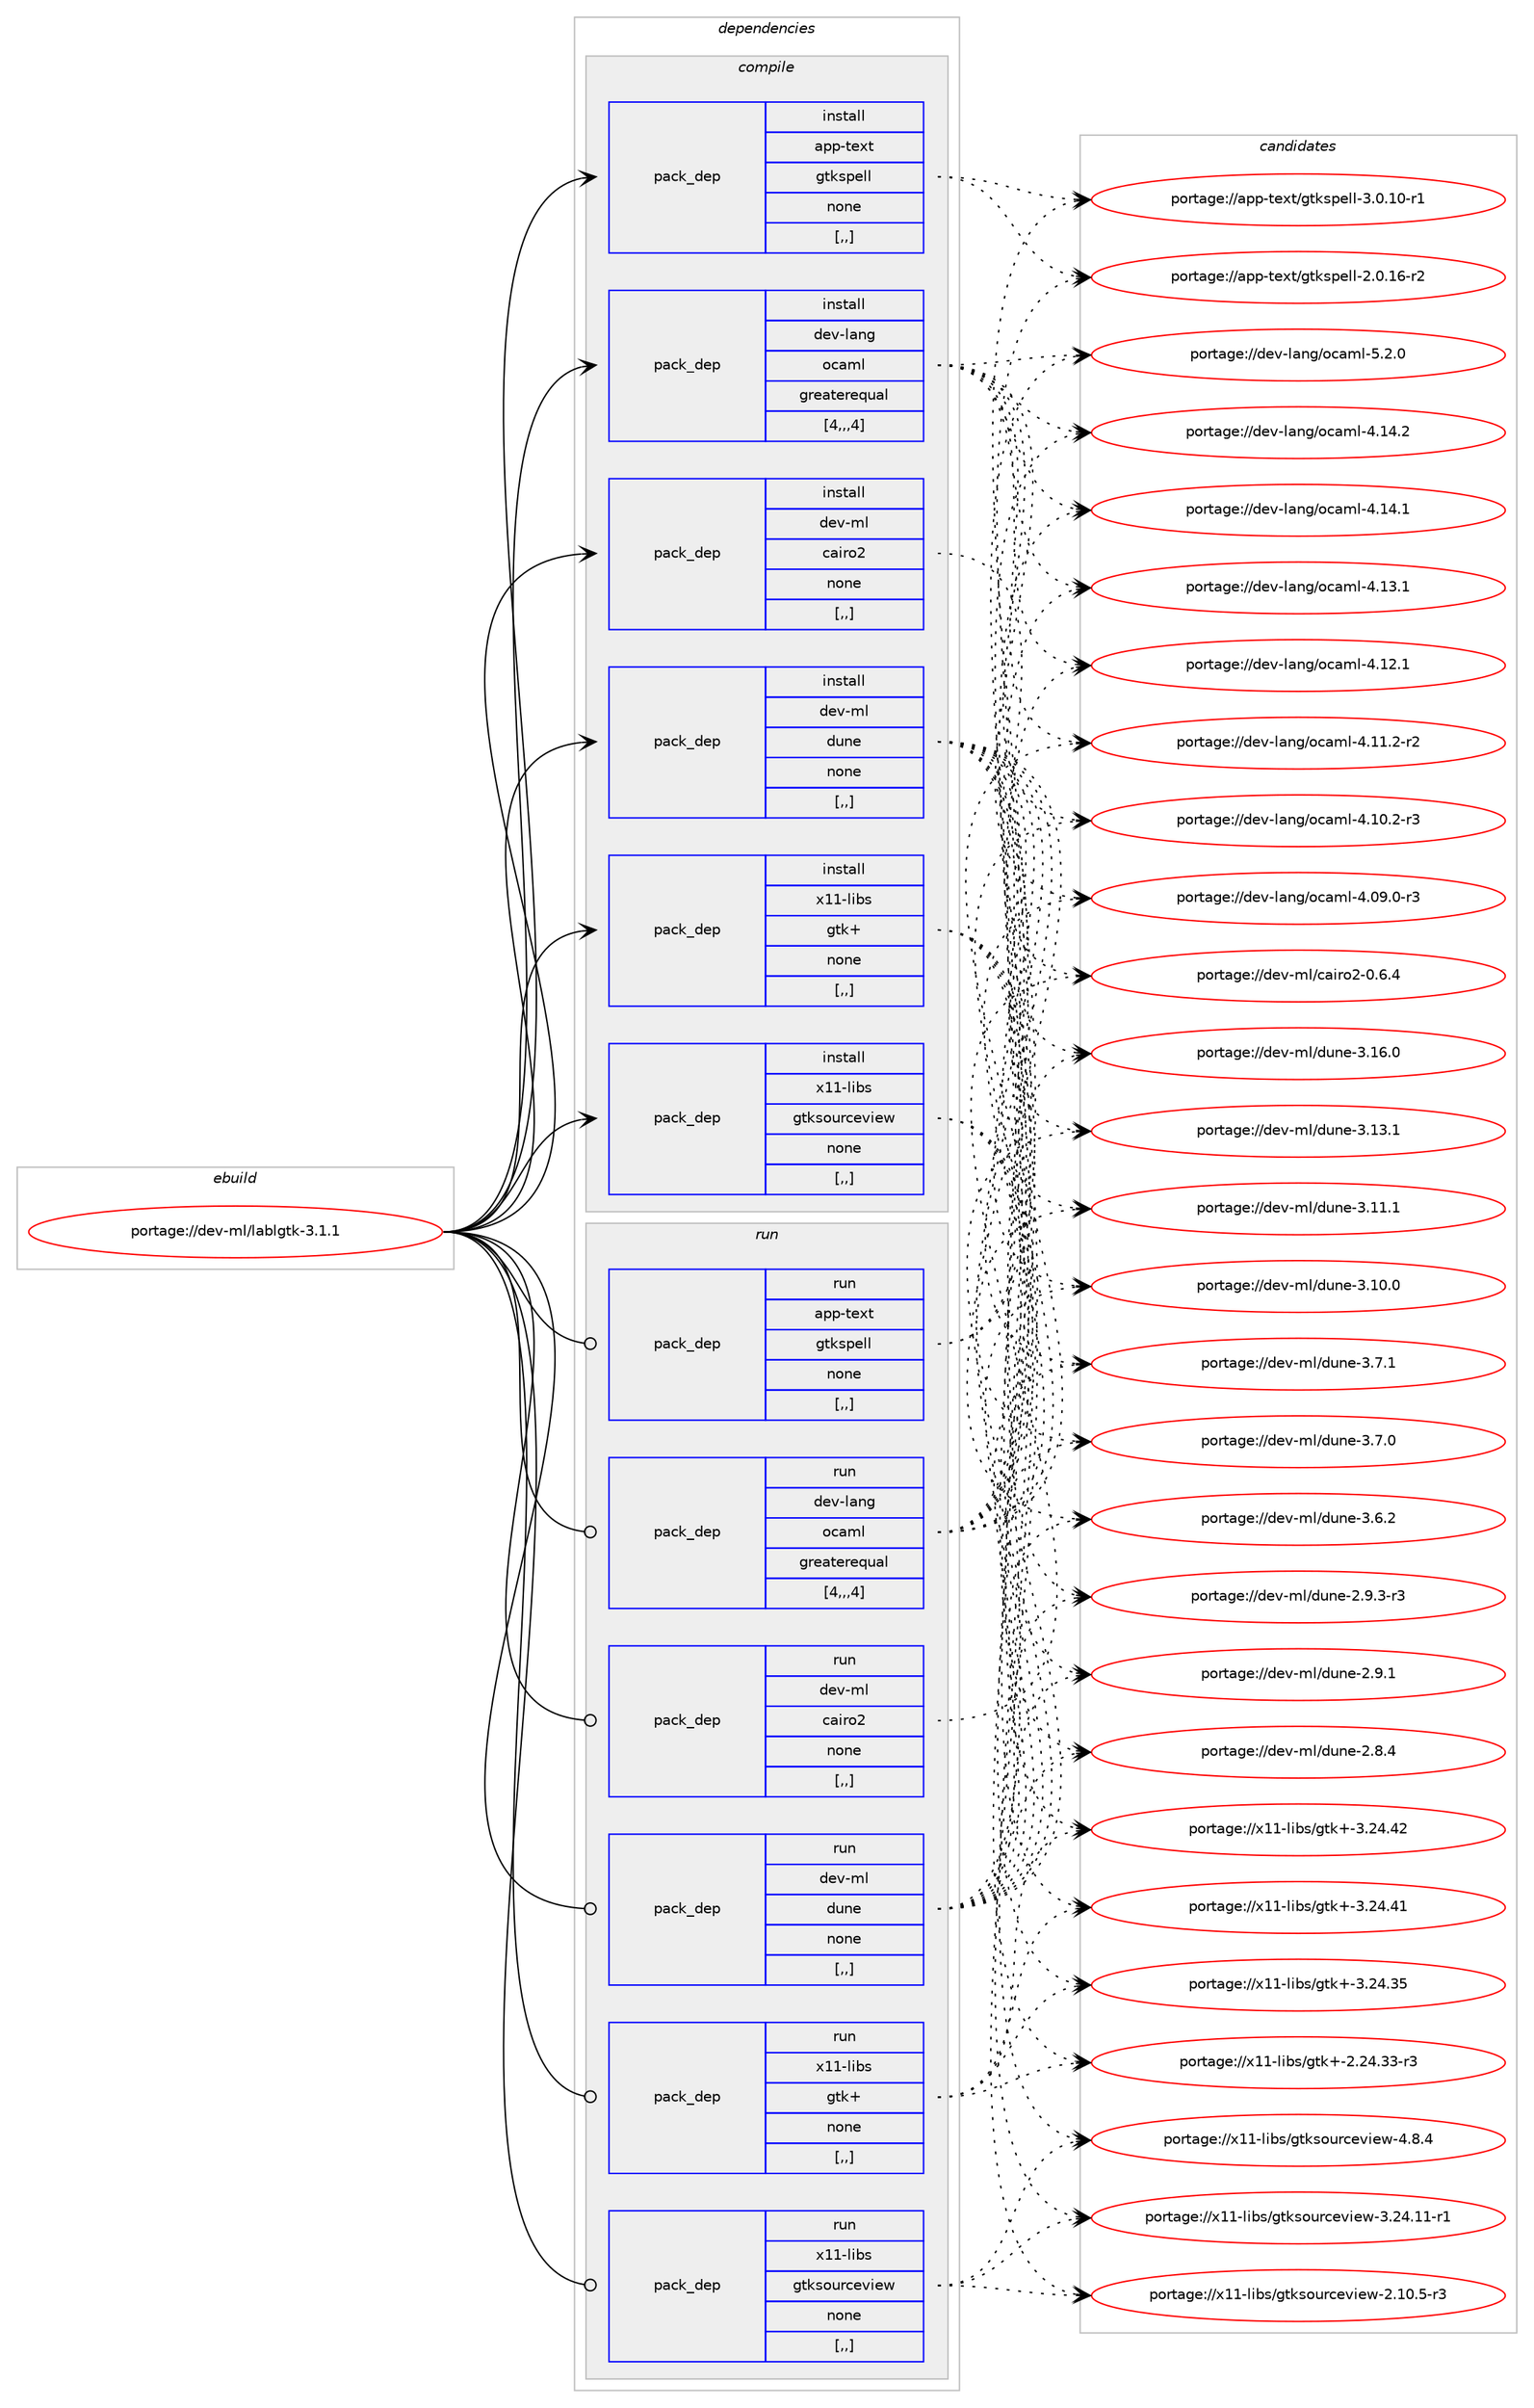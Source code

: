 digraph prolog {

# *************
# Graph options
# *************

newrank=true;
concentrate=true;
compound=true;
graph [rankdir=LR,fontname=Helvetica,fontsize=10,ranksep=1.5];#, ranksep=2.5, nodesep=0.2];
edge  [arrowhead=vee];
node  [fontname=Helvetica,fontsize=10];

# **********
# The ebuild
# **********

subgraph cluster_leftcol {
color=gray;
label=<<i>ebuild</i>>;
id [label="portage://dev-ml/lablgtk-3.1.1", color=red, width=4, href="../dev-ml/lablgtk-3.1.1.svg"];
}

# ****************
# The dependencies
# ****************

subgraph cluster_midcol {
color=gray;
label=<<i>dependencies</i>>;
subgraph cluster_compile {
fillcolor="#eeeeee";
style=filled;
label=<<i>compile</i>>;
subgraph pack89307 {
dependency119847 [label=<<TABLE BORDER="0" CELLBORDER="1" CELLSPACING="0" CELLPADDING="4" WIDTH="220"><TR><TD ROWSPAN="6" CELLPADDING="30">pack_dep</TD></TR><TR><TD WIDTH="110">install</TD></TR><TR><TD>app-text</TD></TR><TR><TD>gtkspell</TD></TR><TR><TD>none</TD></TR><TR><TD>[,,]</TD></TR></TABLE>>, shape=none, color=blue];
}
id:e -> dependency119847:w [weight=20,style="solid",arrowhead="vee"];
subgraph pack89308 {
dependency119848 [label=<<TABLE BORDER="0" CELLBORDER="1" CELLSPACING="0" CELLPADDING="4" WIDTH="220"><TR><TD ROWSPAN="6" CELLPADDING="30">pack_dep</TD></TR><TR><TD WIDTH="110">install</TD></TR><TR><TD>dev-lang</TD></TR><TR><TD>ocaml</TD></TR><TR><TD>greaterequal</TD></TR><TR><TD>[4,,,4]</TD></TR></TABLE>>, shape=none, color=blue];
}
id:e -> dependency119848:w [weight=20,style="solid",arrowhead="vee"];
subgraph pack89309 {
dependency119849 [label=<<TABLE BORDER="0" CELLBORDER="1" CELLSPACING="0" CELLPADDING="4" WIDTH="220"><TR><TD ROWSPAN="6" CELLPADDING="30">pack_dep</TD></TR><TR><TD WIDTH="110">install</TD></TR><TR><TD>dev-ml</TD></TR><TR><TD>cairo2</TD></TR><TR><TD>none</TD></TR><TR><TD>[,,]</TD></TR></TABLE>>, shape=none, color=blue];
}
id:e -> dependency119849:w [weight=20,style="solid",arrowhead="vee"];
subgraph pack89310 {
dependency119850 [label=<<TABLE BORDER="0" CELLBORDER="1" CELLSPACING="0" CELLPADDING="4" WIDTH="220"><TR><TD ROWSPAN="6" CELLPADDING="30">pack_dep</TD></TR><TR><TD WIDTH="110">install</TD></TR><TR><TD>dev-ml</TD></TR><TR><TD>dune</TD></TR><TR><TD>none</TD></TR><TR><TD>[,,]</TD></TR></TABLE>>, shape=none, color=blue];
}
id:e -> dependency119850:w [weight=20,style="solid",arrowhead="vee"];
subgraph pack89311 {
dependency119851 [label=<<TABLE BORDER="0" CELLBORDER="1" CELLSPACING="0" CELLPADDING="4" WIDTH="220"><TR><TD ROWSPAN="6" CELLPADDING="30">pack_dep</TD></TR><TR><TD WIDTH="110">install</TD></TR><TR><TD>x11-libs</TD></TR><TR><TD>gtk+</TD></TR><TR><TD>none</TD></TR><TR><TD>[,,]</TD></TR></TABLE>>, shape=none, color=blue];
}
id:e -> dependency119851:w [weight=20,style="solid",arrowhead="vee"];
subgraph pack89312 {
dependency119852 [label=<<TABLE BORDER="0" CELLBORDER="1" CELLSPACING="0" CELLPADDING="4" WIDTH="220"><TR><TD ROWSPAN="6" CELLPADDING="30">pack_dep</TD></TR><TR><TD WIDTH="110">install</TD></TR><TR><TD>x11-libs</TD></TR><TR><TD>gtksourceview</TD></TR><TR><TD>none</TD></TR><TR><TD>[,,]</TD></TR></TABLE>>, shape=none, color=blue];
}
id:e -> dependency119852:w [weight=20,style="solid",arrowhead="vee"];
}
subgraph cluster_compileandrun {
fillcolor="#eeeeee";
style=filled;
label=<<i>compile and run</i>>;
}
subgraph cluster_run {
fillcolor="#eeeeee";
style=filled;
label=<<i>run</i>>;
subgraph pack89313 {
dependency119853 [label=<<TABLE BORDER="0" CELLBORDER="1" CELLSPACING="0" CELLPADDING="4" WIDTH="220"><TR><TD ROWSPAN="6" CELLPADDING="30">pack_dep</TD></TR><TR><TD WIDTH="110">run</TD></TR><TR><TD>app-text</TD></TR><TR><TD>gtkspell</TD></TR><TR><TD>none</TD></TR><TR><TD>[,,]</TD></TR></TABLE>>, shape=none, color=blue];
}
id:e -> dependency119853:w [weight=20,style="solid",arrowhead="odot"];
subgraph pack89314 {
dependency119854 [label=<<TABLE BORDER="0" CELLBORDER="1" CELLSPACING="0" CELLPADDING="4" WIDTH="220"><TR><TD ROWSPAN="6" CELLPADDING="30">pack_dep</TD></TR><TR><TD WIDTH="110">run</TD></TR><TR><TD>dev-lang</TD></TR><TR><TD>ocaml</TD></TR><TR><TD>greaterequal</TD></TR><TR><TD>[4,,,4]</TD></TR></TABLE>>, shape=none, color=blue];
}
id:e -> dependency119854:w [weight=20,style="solid",arrowhead="odot"];
subgraph pack89315 {
dependency119855 [label=<<TABLE BORDER="0" CELLBORDER="1" CELLSPACING="0" CELLPADDING="4" WIDTH="220"><TR><TD ROWSPAN="6" CELLPADDING="30">pack_dep</TD></TR><TR><TD WIDTH="110">run</TD></TR><TR><TD>dev-ml</TD></TR><TR><TD>cairo2</TD></TR><TR><TD>none</TD></TR><TR><TD>[,,]</TD></TR></TABLE>>, shape=none, color=blue];
}
id:e -> dependency119855:w [weight=20,style="solid",arrowhead="odot"];
subgraph pack89316 {
dependency119856 [label=<<TABLE BORDER="0" CELLBORDER="1" CELLSPACING="0" CELLPADDING="4" WIDTH="220"><TR><TD ROWSPAN="6" CELLPADDING="30">pack_dep</TD></TR><TR><TD WIDTH="110">run</TD></TR><TR><TD>dev-ml</TD></TR><TR><TD>dune</TD></TR><TR><TD>none</TD></TR><TR><TD>[,,]</TD></TR></TABLE>>, shape=none, color=blue];
}
id:e -> dependency119856:w [weight=20,style="solid",arrowhead="odot"];
subgraph pack89317 {
dependency119857 [label=<<TABLE BORDER="0" CELLBORDER="1" CELLSPACING="0" CELLPADDING="4" WIDTH="220"><TR><TD ROWSPAN="6" CELLPADDING="30">pack_dep</TD></TR><TR><TD WIDTH="110">run</TD></TR><TR><TD>x11-libs</TD></TR><TR><TD>gtk+</TD></TR><TR><TD>none</TD></TR><TR><TD>[,,]</TD></TR></TABLE>>, shape=none, color=blue];
}
id:e -> dependency119857:w [weight=20,style="solid",arrowhead="odot"];
subgraph pack89318 {
dependency119858 [label=<<TABLE BORDER="0" CELLBORDER="1" CELLSPACING="0" CELLPADDING="4" WIDTH="220"><TR><TD ROWSPAN="6" CELLPADDING="30">pack_dep</TD></TR><TR><TD WIDTH="110">run</TD></TR><TR><TD>x11-libs</TD></TR><TR><TD>gtksourceview</TD></TR><TR><TD>none</TD></TR><TR><TD>[,,]</TD></TR></TABLE>>, shape=none, color=blue];
}
id:e -> dependency119858:w [weight=20,style="solid",arrowhead="odot"];
}
}

# **************
# The candidates
# **************

subgraph cluster_choices {
rank=same;
color=gray;
label=<<i>candidates</i>>;

subgraph choice89307 {
color=black;
nodesep=1;
choice971121124511610112011647103116107115112101108108455146484649484511449 [label="portage://app-text/gtkspell-3.0.10-r1", color=red, width=4,href="../app-text/gtkspell-3.0.10-r1.svg"];
choice971121124511610112011647103116107115112101108108455046484649544511450 [label="portage://app-text/gtkspell-2.0.16-r2", color=red, width=4,href="../app-text/gtkspell-2.0.16-r2.svg"];
dependency119847:e -> choice971121124511610112011647103116107115112101108108455146484649484511449:w [style=dotted,weight="100"];
dependency119847:e -> choice971121124511610112011647103116107115112101108108455046484649544511450:w [style=dotted,weight="100"];
}
subgraph choice89308 {
color=black;
nodesep=1;
choice1001011184510897110103471119997109108455346504648 [label="portage://dev-lang/ocaml-5.2.0", color=red, width=4,href="../dev-lang/ocaml-5.2.0.svg"];
choice100101118451089711010347111999710910845524649524650 [label="portage://dev-lang/ocaml-4.14.2", color=red, width=4,href="../dev-lang/ocaml-4.14.2.svg"];
choice100101118451089711010347111999710910845524649524649 [label="portage://dev-lang/ocaml-4.14.1", color=red, width=4,href="../dev-lang/ocaml-4.14.1.svg"];
choice100101118451089711010347111999710910845524649514649 [label="portage://dev-lang/ocaml-4.13.1", color=red, width=4,href="../dev-lang/ocaml-4.13.1.svg"];
choice100101118451089711010347111999710910845524649504649 [label="portage://dev-lang/ocaml-4.12.1", color=red, width=4,href="../dev-lang/ocaml-4.12.1.svg"];
choice1001011184510897110103471119997109108455246494946504511450 [label="portage://dev-lang/ocaml-4.11.2-r2", color=red, width=4,href="../dev-lang/ocaml-4.11.2-r2.svg"];
choice1001011184510897110103471119997109108455246494846504511451 [label="portage://dev-lang/ocaml-4.10.2-r3", color=red, width=4,href="../dev-lang/ocaml-4.10.2-r3.svg"];
choice1001011184510897110103471119997109108455246485746484511451 [label="portage://dev-lang/ocaml-4.09.0-r3", color=red, width=4,href="../dev-lang/ocaml-4.09.0-r3.svg"];
dependency119848:e -> choice1001011184510897110103471119997109108455346504648:w [style=dotted,weight="100"];
dependency119848:e -> choice100101118451089711010347111999710910845524649524650:w [style=dotted,weight="100"];
dependency119848:e -> choice100101118451089711010347111999710910845524649524649:w [style=dotted,weight="100"];
dependency119848:e -> choice100101118451089711010347111999710910845524649514649:w [style=dotted,weight="100"];
dependency119848:e -> choice100101118451089711010347111999710910845524649504649:w [style=dotted,weight="100"];
dependency119848:e -> choice1001011184510897110103471119997109108455246494946504511450:w [style=dotted,weight="100"];
dependency119848:e -> choice1001011184510897110103471119997109108455246494846504511451:w [style=dotted,weight="100"];
dependency119848:e -> choice1001011184510897110103471119997109108455246485746484511451:w [style=dotted,weight="100"];
}
subgraph choice89309 {
color=black;
nodesep=1;
choice1001011184510910847999710511411150454846544652 [label="portage://dev-ml/cairo2-0.6.4", color=red, width=4,href="../dev-ml/cairo2-0.6.4.svg"];
dependency119849:e -> choice1001011184510910847999710511411150454846544652:w [style=dotted,weight="100"];
}
subgraph choice89310 {
color=black;
nodesep=1;
choice100101118451091084710011711010145514649544648 [label="portage://dev-ml/dune-3.16.0", color=red, width=4,href="../dev-ml/dune-3.16.0.svg"];
choice100101118451091084710011711010145514649514649 [label="portage://dev-ml/dune-3.13.1", color=red, width=4,href="../dev-ml/dune-3.13.1.svg"];
choice100101118451091084710011711010145514649494649 [label="portage://dev-ml/dune-3.11.1", color=red, width=4,href="../dev-ml/dune-3.11.1.svg"];
choice100101118451091084710011711010145514649484648 [label="portage://dev-ml/dune-3.10.0", color=red, width=4,href="../dev-ml/dune-3.10.0.svg"];
choice1001011184510910847100117110101455146554649 [label="portage://dev-ml/dune-3.7.1", color=red, width=4,href="../dev-ml/dune-3.7.1.svg"];
choice1001011184510910847100117110101455146554648 [label="portage://dev-ml/dune-3.7.0", color=red, width=4,href="../dev-ml/dune-3.7.0.svg"];
choice1001011184510910847100117110101455146544650 [label="portage://dev-ml/dune-3.6.2", color=red, width=4,href="../dev-ml/dune-3.6.2.svg"];
choice10010111845109108471001171101014550465746514511451 [label="portage://dev-ml/dune-2.9.3-r3", color=red, width=4,href="../dev-ml/dune-2.9.3-r3.svg"];
choice1001011184510910847100117110101455046574649 [label="portage://dev-ml/dune-2.9.1", color=red, width=4,href="../dev-ml/dune-2.9.1.svg"];
choice1001011184510910847100117110101455046564652 [label="portage://dev-ml/dune-2.8.4", color=red, width=4,href="../dev-ml/dune-2.8.4.svg"];
dependency119850:e -> choice100101118451091084710011711010145514649544648:w [style=dotted,weight="100"];
dependency119850:e -> choice100101118451091084710011711010145514649514649:w [style=dotted,weight="100"];
dependency119850:e -> choice100101118451091084710011711010145514649494649:w [style=dotted,weight="100"];
dependency119850:e -> choice100101118451091084710011711010145514649484648:w [style=dotted,weight="100"];
dependency119850:e -> choice1001011184510910847100117110101455146554649:w [style=dotted,weight="100"];
dependency119850:e -> choice1001011184510910847100117110101455146554648:w [style=dotted,weight="100"];
dependency119850:e -> choice1001011184510910847100117110101455146544650:w [style=dotted,weight="100"];
dependency119850:e -> choice10010111845109108471001171101014550465746514511451:w [style=dotted,weight="100"];
dependency119850:e -> choice1001011184510910847100117110101455046574649:w [style=dotted,weight="100"];
dependency119850:e -> choice1001011184510910847100117110101455046564652:w [style=dotted,weight="100"];
}
subgraph choice89311 {
color=black;
nodesep=1;
choice1204949451081059811547103116107434551465052465250 [label="portage://x11-libs/gtk+-3.24.42", color=red, width=4,href="../x11-libs/gtk+-3.24.42.svg"];
choice1204949451081059811547103116107434551465052465249 [label="portage://x11-libs/gtk+-3.24.41", color=red, width=4,href="../x11-libs/gtk+-3.24.41.svg"];
choice1204949451081059811547103116107434551465052465153 [label="portage://x11-libs/gtk+-3.24.35", color=red, width=4,href="../x11-libs/gtk+-3.24.35.svg"];
choice12049494510810598115471031161074345504650524651514511451 [label="portage://x11-libs/gtk+-2.24.33-r3", color=red, width=4,href="../x11-libs/gtk+-2.24.33-r3.svg"];
dependency119851:e -> choice1204949451081059811547103116107434551465052465250:w [style=dotted,weight="100"];
dependency119851:e -> choice1204949451081059811547103116107434551465052465249:w [style=dotted,weight="100"];
dependency119851:e -> choice1204949451081059811547103116107434551465052465153:w [style=dotted,weight="100"];
dependency119851:e -> choice12049494510810598115471031161074345504650524651514511451:w [style=dotted,weight="100"];
}
subgraph choice89312 {
color=black;
nodesep=1;
choice120494945108105981154710311610711511111711499101118105101119455246564652 [label="portage://x11-libs/gtksourceview-4.8.4", color=red, width=4,href="../x11-libs/gtksourceview-4.8.4.svg"];
choice12049494510810598115471031161071151111171149910111810510111945514650524649494511449 [label="portage://x11-libs/gtksourceview-3.24.11-r1", color=red, width=4,href="../x11-libs/gtksourceview-3.24.11-r1.svg"];
choice120494945108105981154710311610711511111711499101118105101119455046494846534511451 [label="portage://x11-libs/gtksourceview-2.10.5-r3", color=red, width=4,href="../x11-libs/gtksourceview-2.10.5-r3.svg"];
dependency119852:e -> choice120494945108105981154710311610711511111711499101118105101119455246564652:w [style=dotted,weight="100"];
dependency119852:e -> choice12049494510810598115471031161071151111171149910111810510111945514650524649494511449:w [style=dotted,weight="100"];
dependency119852:e -> choice120494945108105981154710311610711511111711499101118105101119455046494846534511451:w [style=dotted,weight="100"];
}
subgraph choice89313 {
color=black;
nodesep=1;
choice971121124511610112011647103116107115112101108108455146484649484511449 [label="portage://app-text/gtkspell-3.0.10-r1", color=red, width=4,href="../app-text/gtkspell-3.0.10-r1.svg"];
choice971121124511610112011647103116107115112101108108455046484649544511450 [label="portage://app-text/gtkspell-2.0.16-r2", color=red, width=4,href="../app-text/gtkspell-2.0.16-r2.svg"];
dependency119853:e -> choice971121124511610112011647103116107115112101108108455146484649484511449:w [style=dotted,weight="100"];
dependency119853:e -> choice971121124511610112011647103116107115112101108108455046484649544511450:w [style=dotted,weight="100"];
}
subgraph choice89314 {
color=black;
nodesep=1;
choice1001011184510897110103471119997109108455346504648 [label="portage://dev-lang/ocaml-5.2.0", color=red, width=4,href="../dev-lang/ocaml-5.2.0.svg"];
choice100101118451089711010347111999710910845524649524650 [label="portage://dev-lang/ocaml-4.14.2", color=red, width=4,href="../dev-lang/ocaml-4.14.2.svg"];
choice100101118451089711010347111999710910845524649524649 [label="portage://dev-lang/ocaml-4.14.1", color=red, width=4,href="../dev-lang/ocaml-4.14.1.svg"];
choice100101118451089711010347111999710910845524649514649 [label="portage://dev-lang/ocaml-4.13.1", color=red, width=4,href="../dev-lang/ocaml-4.13.1.svg"];
choice100101118451089711010347111999710910845524649504649 [label="portage://dev-lang/ocaml-4.12.1", color=red, width=4,href="../dev-lang/ocaml-4.12.1.svg"];
choice1001011184510897110103471119997109108455246494946504511450 [label="portage://dev-lang/ocaml-4.11.2-r2", color=red, width=4,href="../dev-lang/ocaml-4.11.2-r2.svg"];
choice1001011184510897110103471119997109108455246494846504511451 [label="portage://dev-lang/ocaml-4.10.2-r3", color=red, width=4,href="../dev-lang/ocaml-4.10.2-r3.svg"];
choice1001011184510897110103471119997109108455246485746484511451 [label="portage://dev-lang/ocaml-4.09.0-r3", color=red, width=4,href="../dev-lang/ocaml-4.09.0-r3.svg"];
dependency119854:e -> choice1001011184510897110103471119997109108455346504648:w [style=dotted,weight="100"];
dependency119854:e -> choice100101118451089711010347111999710910845524649524650:w [style=dotted,weight="100"];
dependency119854:e -> choice100101118451089711010347111999710910845524649524649:w [style=dotted,weight="100"];
dependency119854:e -> choice100101118451089711010347111999710910845524649514649:w [style=dotted,weight="100"];
dependency119854:e -> choice100101118451089711010347111999710910845524649504649:w [style=dotted,weight="100"];
dependency119854:e -> choice1001011184510897110103471119997109108455246494946504511450:w [style=dotted,weight="100"];
dependency119854:e -> choice1001011184510897110103471119997109108455246494846504511451:w [style=dotted,weight="100"];
dependency119854:e -> choice1001011184510897110103471119997109108455246485746484511451:w [style=dotted,weight="100"];
}
subgraph choice89315 {
color=black;
nodesep=1;
choice1001011184510910847999710511411150454846544652 [label="portage://dev-ml/cairo2-0.6.4", color=red, width=4,href="../dev-ml/cairo2-0.6.4.svg"];
dependency119855:e -> choice1001011184510910847999710511411150454846544652:w [style=dotted,weight="100"];
}
subgraph choice89316 {
color=black;
nodesep=1;
choice100101118451091084710011711010145514649544648 [label="portage://dev-ml/dune-3.16.0", color=red, width=4,href="../dev-ml/dune-3.16.0.svg"];
choice100101118451091084710011711010145514649514649 [label="portage://dev-ml/dune-3.13.1", color=red, width=4,href="../dev-ml/dune-3.13.1.svg"];
choice100101118451091084710011711010145514649494649 [label="portage://dev-ml/dune-3.11.1", color=red, width=4,href="../dev-ml/dune-3.11.1.svg"];
choice100101118451091084710011711010145514649484648 [label="portage://dev-ml/dune-3.10.0", color=red, width=4,href="../dev-ml/dune-3.10.0.svg"];
choice1001011184510910847100117110101455146554649 [label="portage://dev-ml/dune-3.7.1", color=red, width=4,href="../dev-ml/dune-3.7.1.svg"];
choice1001011184510910847100117110101455146554648 [label="portage://dev-ml/dune-3.7.0", color=red, width=4,href="../dev-ml/dune-3.7.0.svg"];
choice1001011184510910847100117110101455146544650 [label="portage://dev-ml/dune-3.6.2", color=red, width=4,href="../dev-ml/dune-3.6.2.svg"];
choice10010111845109108471001171101014550465746514511451 [label="portage://dev-ml/dune-2.9.3-r3", color=red, width=4,href="../dev-ml/dune-2.9.3-r3.svg"];
choice1001011184510910847100117110101455046574649 [label="portage://dev-ml/dune-2.9.1", color=red, width=4,href="../dev-ml/dune-2.9.1.svg"];
choice1001011184510910847100117110101455046564652 [label="portage://dev-ml/dune-2.8.4", color=red, width=4,href="../dev-ml/dune-2.8.4.svg"];
dependency119856:e -> choice100101118451091084710011711010145514649544648:w [style=dotted,weight="100"];
dependency119856:e -> choice100101118451091084710011711010145514649514649:w [style=dotted,weight="100"];
dependency119856:e -> choice100101118451091084710011711010145514649494649:w [style=dotted,weight="100"];
dependency119856:e -> choice100101118451091084710011711010145514649484648:w [style=dotted,weight="100"];
dependency119856:e -> choice1001011184510910847100117110101455146554649:w [style=dotted,weight="100"];
dependency119856:e -> choice1001011184510910847100117110101455146554648:w [style=dotted,weight="100"];
dependency119856:e -> choice1001011184510910847100117110101455146544650:w [style=dotted,weight="100"];
dependency119856:e -> choice10010111845109108471001171101014550465746514511451:w [style=dotted,weight="100"];
dependency119856:e -> choice1001011184510910847100117110101455046574649:w [style=dotted,weight="100"];
dependency119856:e -> choice1001011184510910847100117110101455046564652:w [style=dotted,weight="100"];
}
subgraph choice89317 {
color=black;
nodesep=1;
choice1204949451081059811547103116107434551465052465250 [label="portage://x11-libs/gtk+-3.24.42", color=red, width=4,href="../x11-libs/gtk+-3.24.42.svg"];
choice1204949451081059811547103116107434551465052465249 [label="portage://x11-libs/gtk+-3.24.41", color=red, width=4,href="../x11-libs/gtk+-3.24.41.svg"];
choice1204949451081059811547103116107434551465052465153 [label="portage://x11-libs/gtk+-3.24.35", color=red, width=4,href="../x11-libs/gtk+-3.24.35.svg"];
choice12049494510810598115471031161074345504650524651514511451 [label="portage://x11-libs/gtk+-2.24.33-r3", color=red, width=4,href="../x11-libs/gtk+-2.24.33-r3.svg"];
dependency119857:e -> choice1204949451081059811547103116107434551465052465250:w [style=dotted,weight="100"];
dependency119857:e -> choice1204949451081059811547103116107434551465052465249:w [style=dotted,weight="100"];
dependency119857:e -> choice1204949451081059811547103116107434551465052465153:w [style=dotted,weight="100"];
dependency119857:e -> choice12049494510810598115471031161074345504650524651514511451:w [style=dotted,weight="100"];
}
subgraph choice89318 {
color=black;
nodesep=1;
choice120494945108105981154710311610711511111711499101118105101119455246564652 [label="portage://x11-libs/gtksourceview-4.8.4", color=red, width=4,href="../x11-libs/gtksourceview-4.8.4.svg"];
choice12049494510810598115471031161071151111171149910111810510111945514650524649494511449 [label="portage://x11-libs/gtksourceview-3.24.11-r1", color=red, width=4,href="../x11-libs/gtksourceview-3.24.11-r1.svg"];
choice120494945108105981154710311610711511111711499101118105101119455046494846534511451 [label="portage://x11-libs/gtksourceview-2.10.5-r3", color=red, width=4,href="../x11-libs/gtksourceview-2.10.5-r3.svg"];
dependency119858:e -> choice120494945108105981154710311610711511111711499101118105101119455246564652:w [style=dotted,weight="100"];
dependency119858:e -> choice12049494510810598115471031161071151111171149910111810510111945514650524649494511449:w [style=dotted,weight="100"];
dependency119858:e -> choice120494945108105981154710311610711511111711499101118105101119455046494846534511451:w [style=dotted,weight="100"];
}
}

}
